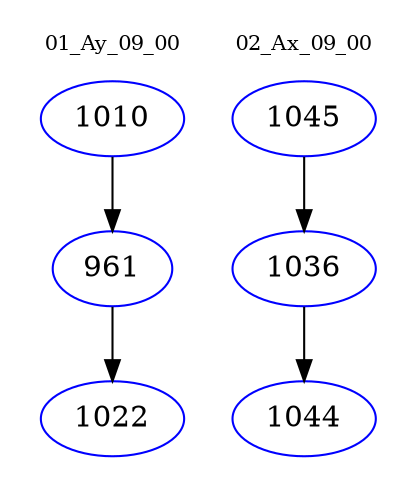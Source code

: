 digraph{
subgraph cluster_0 {
color = white
label = "01_Ay_09_00";
fontsize=10;
T0_1010 [label="1010", color="blue"]
T0_1010 -> T0_961 [color="black"]
T0_961 [label="961", color="blue"]
T0_961 -> T0_1022 [color="black"]
T0_1022 [label="1022", color="blue"]
}
subgraph cluster_1 {
color = white
label = "02_Ax_09_00";
fontsize=10;
T1_1045 [label="1045", color="blue"]
T1_1045 -> T1_1036 [color="black"]
T1_1036 [label="1036", color="blue"]
T1_1036 -> T1_1044 [color="black"]
T1_1044 [label="1044", color="blue"]
}
}
